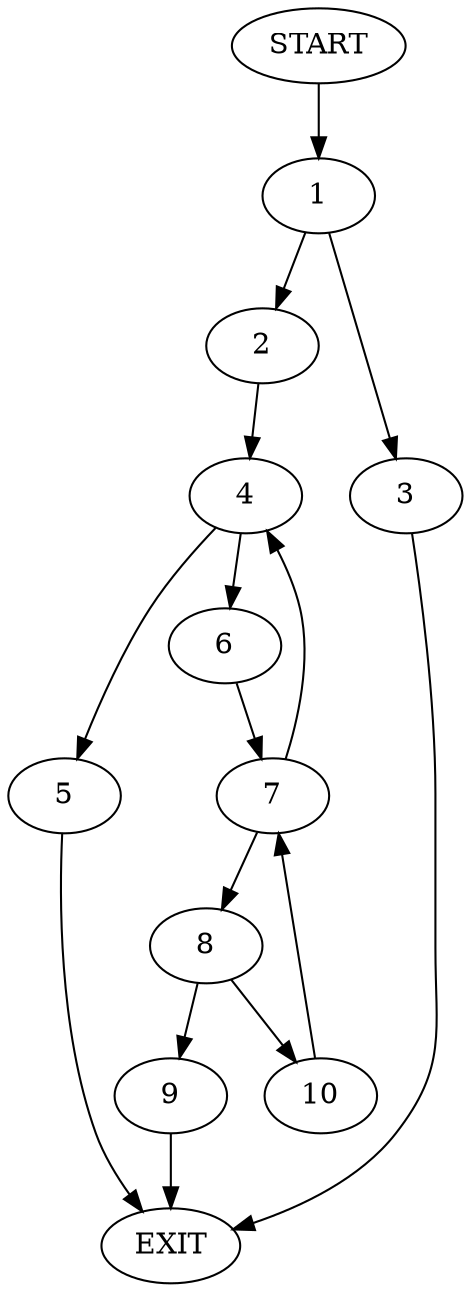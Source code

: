 digraph {
0 [label="START"]
11 [label="EXIT"]
0 -> 1
1 -> 2
1 -> 3
3 -> 11
2 -> 4
4 -> 5
4 -> 6
6 -> 7
5 -> 11
7 -> 4
7 -> 8
8 -> 9
8 -> 10
9 -> 11
10 -> 7
}
